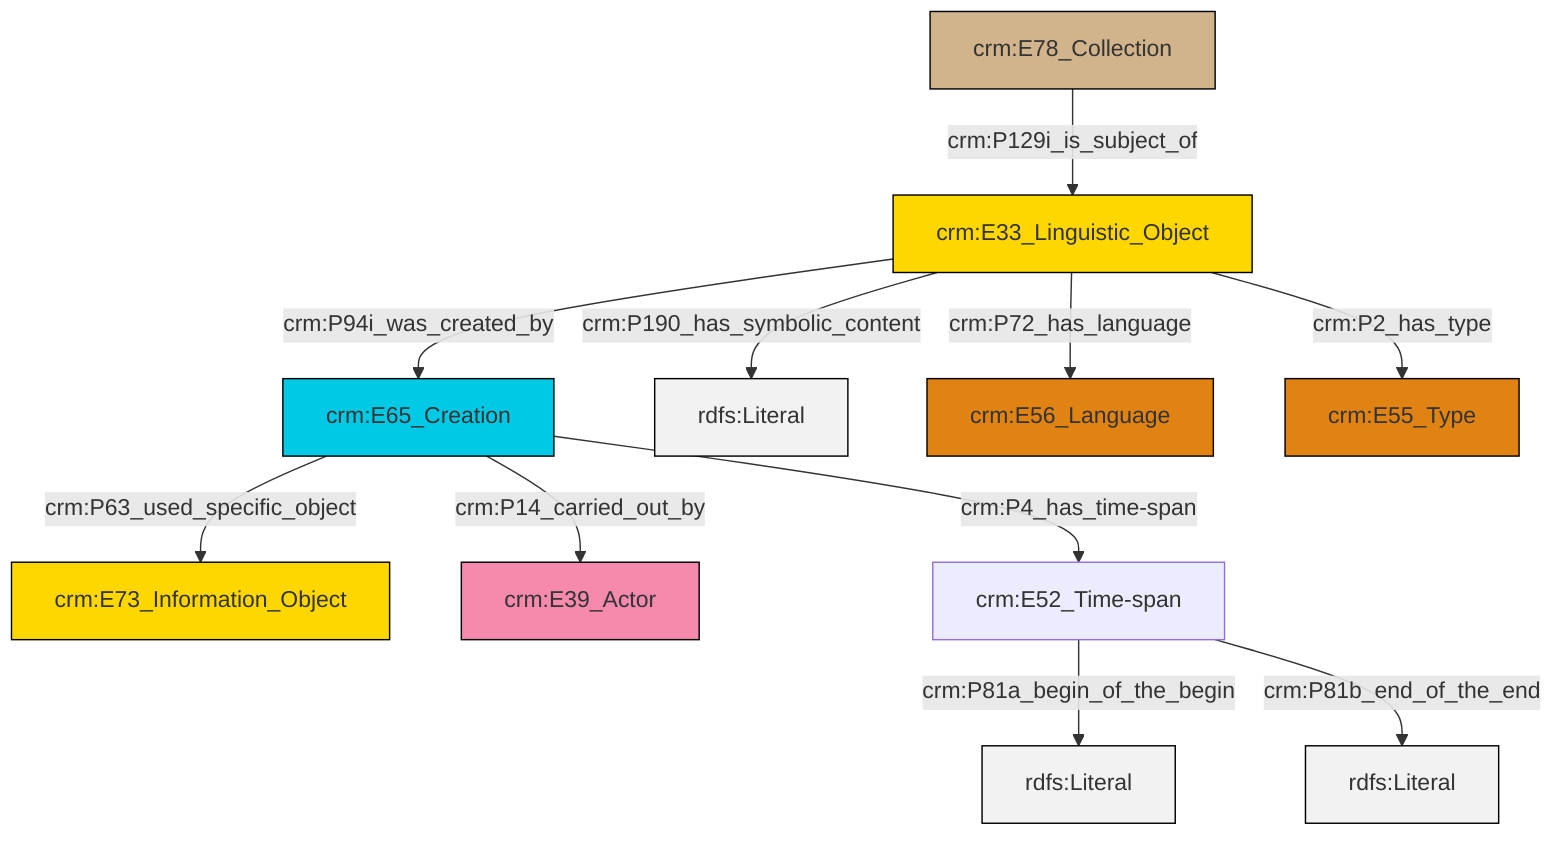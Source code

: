graph TD
classDef Literal fill:#f2f2f2,stroke:#000000;
classDef CRM_Entity fill:#FFFFFF,stroke:#000000;
classDef Temporal_Entity fill:#00C9E6, stroke:#000000;
classDef Type fill:#E18312, stroke:#000000;
classDef Time-Span fill:#2C9C91, stroke:#000000;
classDef Appellation fill:#FFEB7F, stroke:#000000;
classDef Place fill:#008836, stroke:#000000;
classDef Persistent_Item fill:#B266B2, stroke:#000000;
classDef Conceptual_Object fill:#FFD700, stroke:#000000;
classDef Physical_Thing fill:#D2B48C, stroke:#000000;
classDef Actor fill:#f58aad, stroke:#000000;
classDef PC_Classes fill:#4ce600, stroke:#000000;
classDef Multi fill:#cccccc,stroke:#000000;

0["crm:E65_Creation"]:::Temporal_Entity -->|crm:P63_used_specific_object| 1["crm:E73_Information_Object"]:::Conceptual_Object
4["crm:E33_Linguistic_Object"]:::Conceptual_Object -->|crm:P190_has_symbolic_content| 5[rdfs:Literal]:::Literal
7["crm:E52_Time-span"]:::Default -->|crm:P81a_begin_of_the_begin| 8[rdfs:Literal]:::Literal
4["crm:E33_Linguistic_Object"]:::Conceptual_Object -->|crm:P72_has_language| 9["crm:E56_Language"]:::Type
4["crm:E33_Linguistic_Object"]:::Conceptual_Object -->|crm:P94i_was_created_by| 0["crm:E65_Creation"]:::Temporal_Entity
4["crm:E33_Linguistic_Object"]:::Conceptual_Object -->|crm:P2_has_type| 11["crm:E55_Type"]:::Type
7["crm:E52_Time-span"]:::Default -->|crm:P81b_end_of_the_end| 13[rdfs:Literal]:::Literal
14["crm:E78_Collection"]:::Physical_Thing -->|crm:P129i_is_subject_of| 4["crm:E33_Linguistic_Object"]:::Conceptual_Object
0["crm:E65_Creation"]:::Temporal_Entity -->|crm:P4_has_time-span| 7["crm:E52_Time-span"]:::Default
0["crm:E65_Creation"]:::Temporal_Entity -->|crm:P14_carried_out_by| 2["crm:E39_Actor"]:::Actor